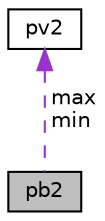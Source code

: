 digraph "pb2"
{
 // LATEX_PDF_SIZE
  edge [fontname="Helvetica",fontsize="10",labelfontname="Helvetica",labelfontsize="10"];
  node [fontname="Helvetica",fontsize="10",shape=record];
  Node1 [label="pb2",height=0.2,width=0.4,color="black", fillcolor="grey75", style="filled", fontcolor="black",tooltip="A 2D axis-aligned-bounding-box (AABB)"];
  Node2 -> Node1 [dir="back",color="darkorchid3",fontsize="10",style="dashed",label=" max\nmin" ,fontname="Helvetica"];
  Node2 [label="pv2",height=0.2,width=0.4,color="black", fillcolor="white", style="filled",URL="$structpv2.html",tooltip="A 2D vector."];
}
